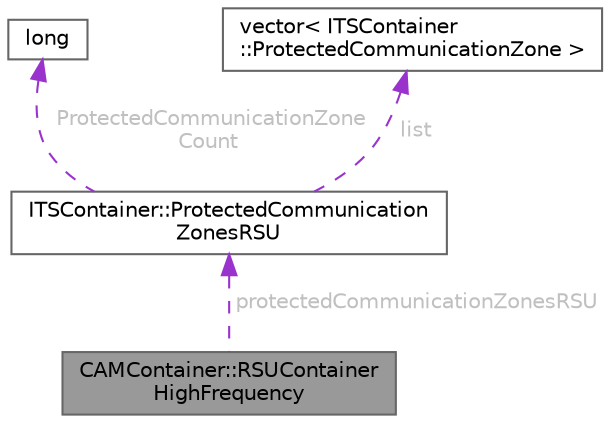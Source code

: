 digraph "CAMContainer::RSUContainerHighFrequency"
{
 // INTERACTIVE_SVG=YES
 // LATEX_PDF_SIZE
  bgcolor="transparent";
  edge [fontname=Helvetica,fontsize=10,labelfontname=Helvetica,labelfontsize=10];
  node [fontname=Helvetica,fontsize=10,shape=box,height=0.2,width=0.4];
  Node1 [id="Node000001",label="CAMContainer::RSUContainer\lHighFrequency",height=0.2,width=0.4,color="gray40", fillcolor="grey60", style="filled", fontcolor="black",tooltip=" "];
  Node2 -> Node1 [id="edge1_Node000001_Node000002",dir="back",color="darkorchid3",style="dashed",tooltip=" ",label=" protectedCommunicationZonesRSU",fontcolor="grey" ];
  Node2 [id="Node000002",label="ITSContainer::ProtectedCommunication\lZonesRSU",height=0.2,width=0.4,color="gray40", fillcolor="white", style="filled",URL="$dd/dfd/structITSContainer_1_1ProtectedCommunicationZonesRSU.html",tooltip=" "];
  Node3 -> Node2 [id="edge2_Node000002_Node000003",dir="back",color="darkorchid3",style="dashed",tooltip=" ",label=" ProtectedCommunicationZone\lCount",fontcolor="grey" ];
  Node3 [id="Node000003",label="long",height=0.2,width=0.4,color="gray40", fillcolor="white", style="filled",tooltip=" "];
  Node4 -> Node2 [id="edge3_Node000002_Node000004",dir="back",color="darkorchid3",style="dashed",tooltip=" ",label=" list",fontcolor="grey" ];
  Node4 [id="Node000004",label="vector\< ITSContainer\l::ProtectedCommunicationZone \>",height=0.2,width=0.4,color="gray40", fillcolor="white", style="filled",tooltip=" "];
}
